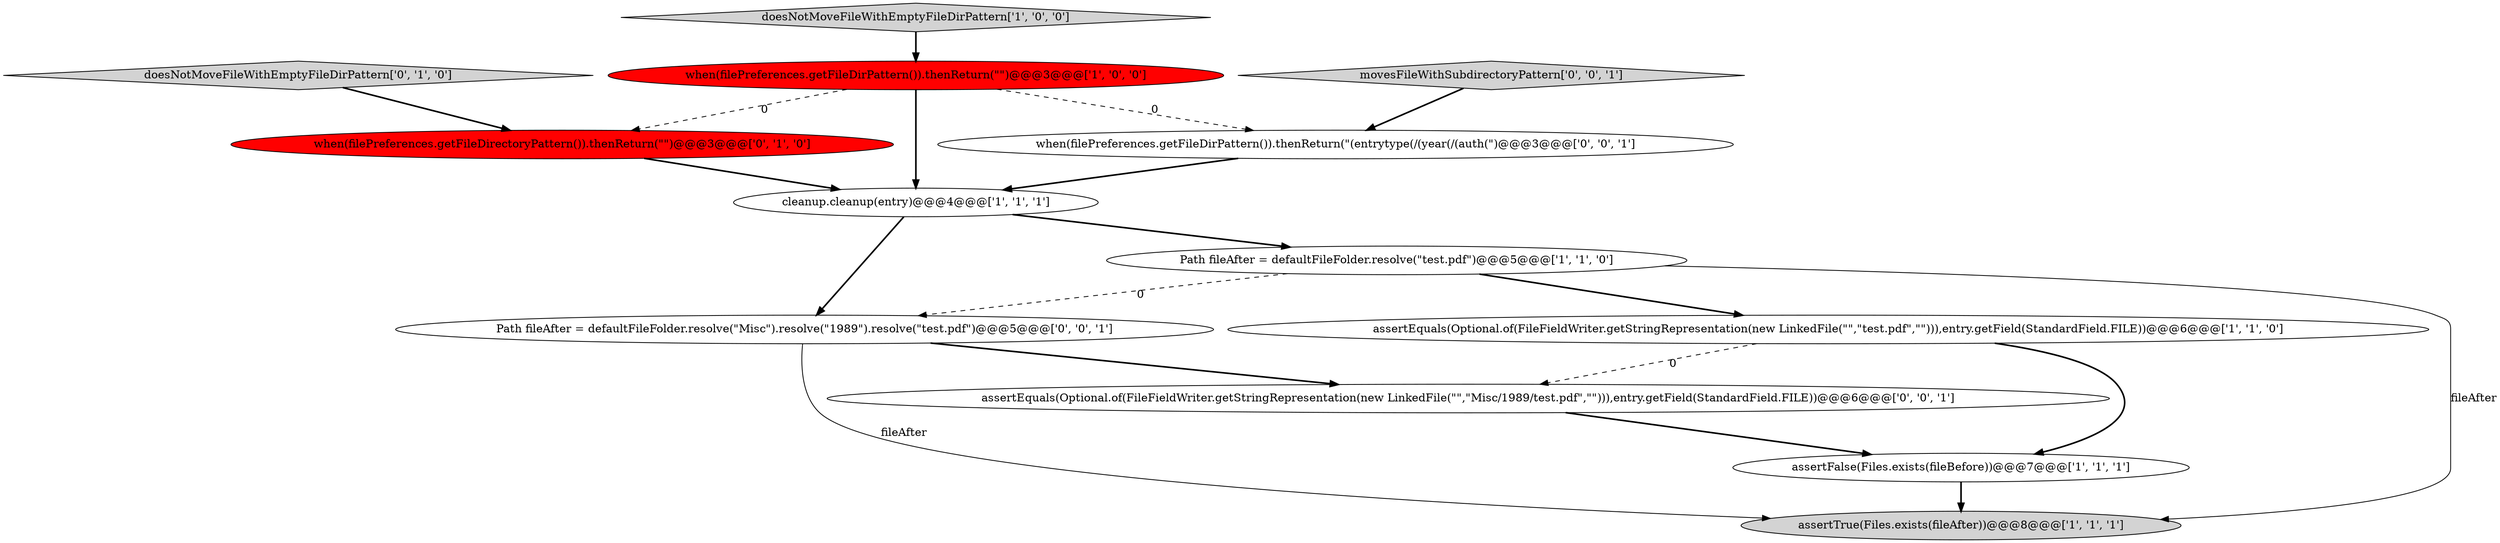 digraph {
4 [style = filled, label = "Path fileAfter = defaultFileFolder.resolve(\"test.pdf\")@@@5@@@['1', '1', '0']", fillcolor = white, shape = ellipse image = "AAA0AAABBB1BBB"];
12 [style = filled, label = "assertEquals(Optional.of(FileFieldWriter.getStringRepresentation(new LinkedFile(\"\",\"Misc/1989/test.pdf\",\"\"))),entry.getField(StandardField.FILE))@@@6@@@['0', '0', '1']", fillcolor = white, shape = ellipse image = "AAA0AAABBB3BBB"];
5 [style = filled, label = "assertTrue(Files.exists(fileAfter))@@@8@@@['1', '1', '1']", fillcolor = lightgray, shape = ellipse image = "AAA0AAABBB1BBB"];
1 [style = filled, label = "assertFalse(Files.exists(fileBefore))@@@7@@@['1', '1', '1']", fillcolor = white, shape = ellipse image = "AAA0AAABBB1BBB"];
3 [style = filled, label = "when(filePreferences.getFileDirPattern()).thenReturn(\"\")@@@3@@@['1', '0', '0']", fillcolor = red, shape = ellipse image = "AAA1AAABBB1BBB"];
9 [style = filled, label = "when(filePreferences.getFileDirPattern()).thenReturn(\"(entrytype(/(year(/(auth(\")@@@3@@@['0', '0', '1']", fillcolor = white, shape = ellipse image = "AAA0AAABBB3BBB"];
10 [style = filled, label = "movesFileWithSubdirectoryPattern['0', '0', '1']", fillcolor = lightgray, shape = diamond image = "AAA0AAABBB3BBB"];
11 [style = filled, label = "Path fileAfter = defaultFileFolder.resolve(\"Misc\").resolve(\"1989\").resolve(\"test.pdf\")@@@5@@@['0', '0', '1']", fillcolor = white, shape = ellipse image = "AAA0AAABBB3BBB"];
7 [style = filled, label = "when(filePreferences.getFileDirectoryPattern()).thenReturn(\"\")@@@3@@@['0', '1', '0']", fillcolor = red, shape = ellipse image = "AAA1AAABBB2BBB"];
6 [style = filled, label = "cleanup.cleanup(entry)@@@4@@@['1', '1', '1']", fillcolor = white, shape = ellipse image = "AAA0AAABBB1BBB"];
8 [style = filled, label = "doesNotMoveFileWithEmptyFileDirPattern['0', '1', '0']", fillcolor = lightgray, shape = diamond image = "AAA0AAABBB2BBB"];
0 [style = filled, label = "doesNotMoveFileWithEmptyFileDirPattern['1', '0', '0']", fillcolor = lightgray, shape = diamond image = "AAA0AAABBB1BBB"];
2 [style = filled, label = "assertEquals(Optional.of(FileFieldWriter.getStringRepresentation(new LinkedFile(\"\",\"test.pdf\",\"\"))),entry.getField(StandardField.FILE))@@@6@@@['1', '1', '0']", fillcolor = white, shape = ellipse image = "AAA0AAABBB1BBB"];
1->5 [style = bold, label=""];
0->3 [style = bold, label=""];
8->7 [style = bold, label=""];
6->4 [style = bold, label=""];
3->6 [style = bold, label=""];
2->12 [style = dashed, label="0"];
10->9 [style = bold, label=""];
11->12 [style = bold, label=""];
11->5 [style = solid, label="fileAfter"];
4->2 [style = bold, label=""];
4->5 [style = solid, label="fileAfter"];
4->11 [style = dashed, label="0"];
3->9 [style = dashed, label="0"];
12->1 [style = bold, label=""];
3->7 [style = dashed, label="0"];
2->1 [style = bold, label=""];
6->11 [style = bold, label=""];
7->6 [style = bold, label=""];
9->6 [style = bold, label=""];
}
